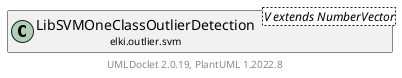 @startuml
    remove .*\.(Instance|Par|Parameterizer|Factory)$
    set namespaceSeparator none
    hide empty fields
    hide empty methods

    class "<size:14>LibSVMOneClassOutlierDetection.Par\n<size:10>elki.outlier.svm" as elki.outlier.svm.LibSVMOneClassOutlierDetection.Par<V extends NumberVector> {
        {static} +KERNEL_ID: OptionID
        {static} +NU_ID: OptionID
        {static} +GAMMA_ID: OptionID
        #kernel: SVMKernel
        #nu: double
        ~gamma: double
        +configure(Parameterization): void
        +make(): LibSVMOneClassOutlierDetection<V extends NumberVector>
    }

    interface "<size:14>Parameterizer\n<size:10>elki.utilities.optionhandling" as elki.utilities.optionhandling.Parameterizer [[../../utilities/optionhandling/Parameterizer.html]] {
        {abstract} +make(): Object
    }
    class "<size:14>LibSVMOneClassOutlierDetection\n<size:10>elki.outlier.svm" as elki.outlier.svm.LibSVMOneClassOutlierDetection<V extends NumberVector> [[LibSVMOneClassOutlierDetection.html]]

    elki.utilities.optionhandling.Parameterizer <|.. elki.outlier.svm.LibSVMOneClassOutlierDetection.Par
    elki.outlier.svm.LibSVMOneClassOutlierDetection +-- elki.outlier.svm.LibSVMOneClassOutlierDetection.Par

    center footer UMLDoclet 2.0.19, PlantUML 1.2022.8
@enduml
